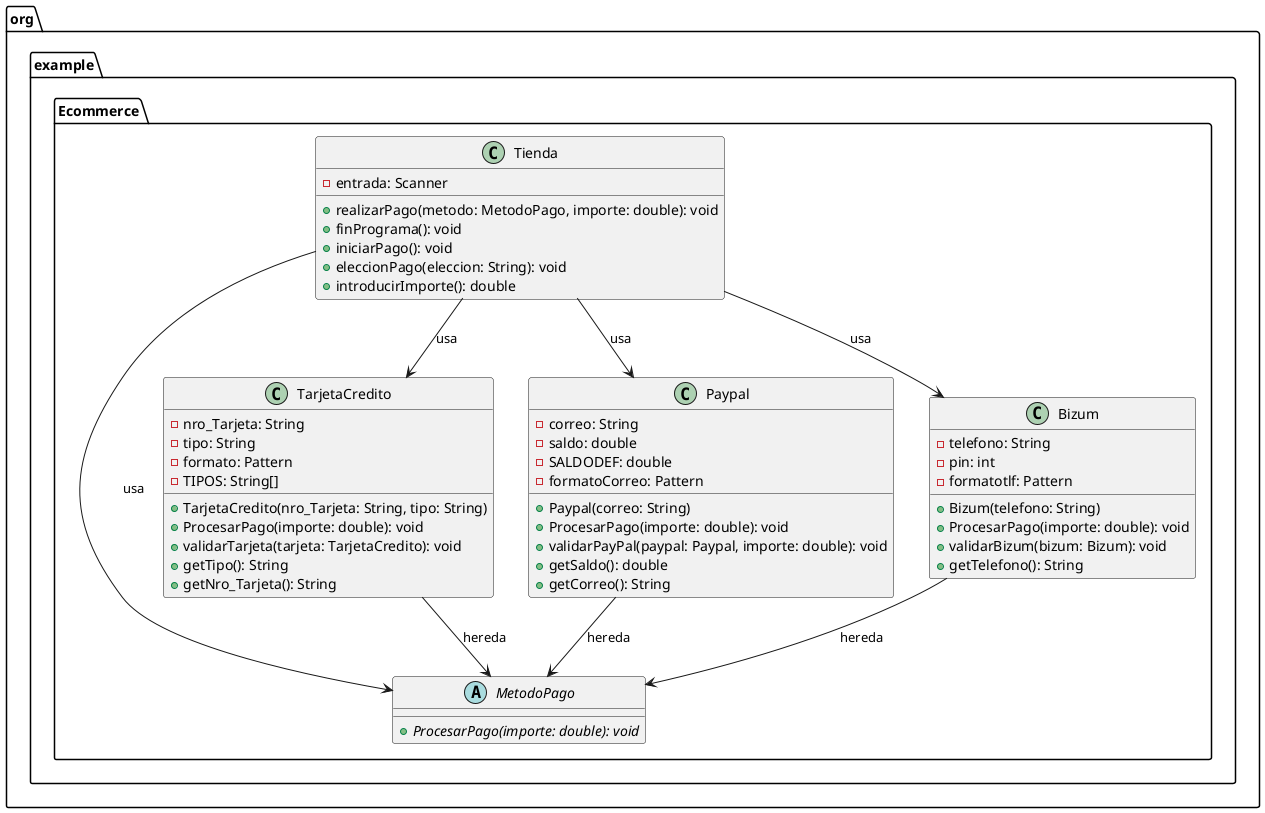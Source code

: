 @startuml

package "org.example.Ecommerce" {
    class Tienda {
        -entrada: Scanner
        +realizarPago(metodo: MetodoPago, importe: double): void
        +finPrograma(): void
        +iniciarPago(): void
        +eleccionPago(eleccion: String): void
        +introducirImporte(): double
    }

    abstract class MetodoPago {
        {abstract} +ProcesarPago(importe: double): void
    }

    class TarjetaCredito {
        -nro_Tarjeta: String
        -tipo: String
        -formato: Pattern
        -TIPOS: String[]
        +TarjetaCredito(nro_Tarjeta: String, tipo: String)
        +ProcesarPago(importe: double): void
        +validarTarjeta(tarjeta: TarjetaCredito): void
        +getTipo(): String
        +getNro_Tarjeta(): String
    }

    class Paypal {
        -correo: String
        -saldo: double
        -SALDODEF: double
        -formatoCorreo: Pattern
        +Paypal(correo: String)
        +ProcesarPago(importe: double): void
        +validarPayPal(paypal: Paypal, importe: double): void
        +getSaldo(): double
        +getCorreo(): String
    }

    class Bizum {
        -telefono: String
        -pin: int
        -formatotlf: Pattern
        +Bizum(telefono: String)
        +ProcesarPago(importe: double): void
        +validarBizum(bizum: Bizum): void
        +getTelefono(): String
    }

    Tienda --> MetodoPago : usa
    Tienda --> TarjetaCredito : usa
    Tienda --> Paypal : usa
    Tienda --> Bizum : usa
    TarjetaCredito --> MetodoPago : hereda
    Paypal --> MetodoPago : hereda
    Bizum --> MetodoPago : hereda
}

@enduml